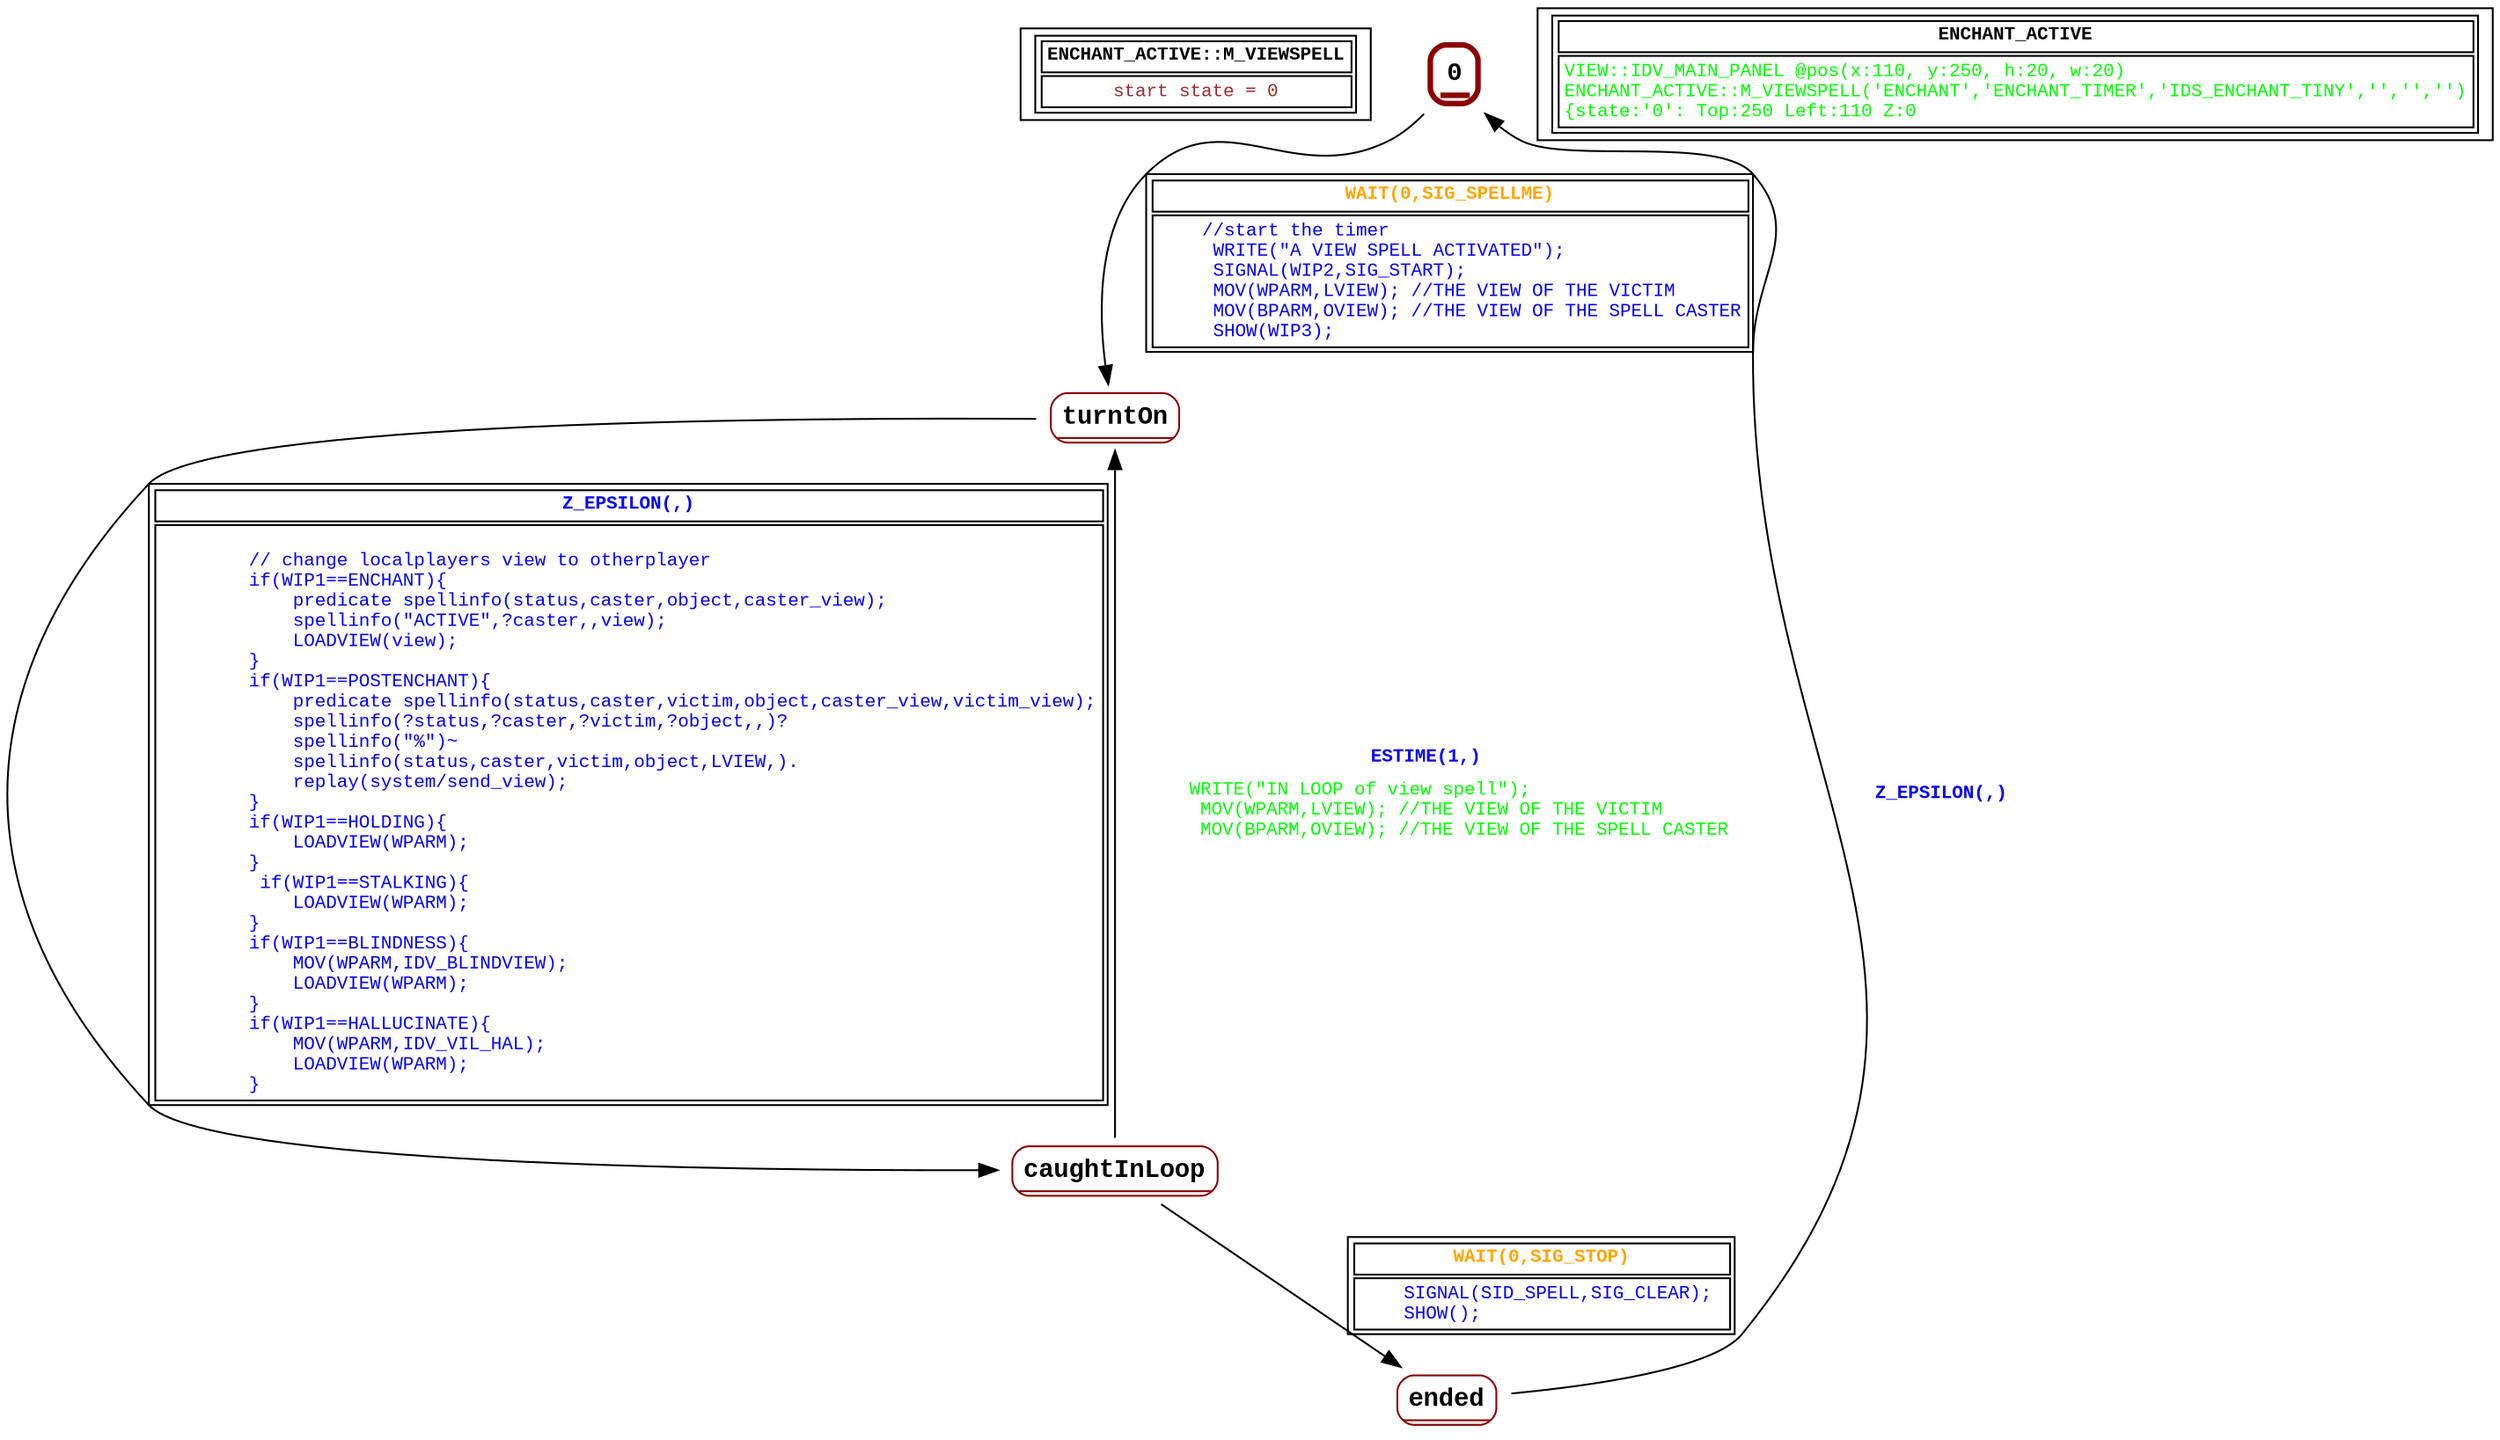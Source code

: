 digraph Automaton {
 fontname="Courier New"
	node [shape=oval, fontname="Courier New"];
	filename[shape = record, fontsize=10, label=< <table border="1"><tr><td><b>ENCHANT_ACTIVE::M_VIEWSPELL<br align="left"/></b></td></tr>
<tr><td><font point-size="10" color ="brown">start state = 0<br align="left"/></font></td></tr></table>>
];
	0[shape = none, fontsize=14, label=< <table border="3" color="darkred" style="rounded"><tr><td sides="b"><b>0<br align="left"/></b></td></tr>
</table>>];
"0" -> "turntOn" [fontcolor=orange,fontsize=10,fontname="Courier New", label=< <table border="1"><tr><td><b>WAIT(0,SIG_SPELLME)<br align="left"/></b></td></tr>
<tr><td><font point-size="10" color ="blue">    //start the timer<br align="left"/>     WRITE(&quot;A VIEW SPELL ACTIVATED&quot;);<br align="left"/>     SIGNAL(WIP2,SIG_START);<br align="left"/>     MOV(WPARM,LVIEW); //THE VIEW OF THE VICTIM<br align="left"/>     MOV(BPARM,OVIEW); //THE VIEW OF THE SPELL CASTER<br align="left"/>     SHOW(WIP3);<br align="left"/></font></td></tr></table>>
];
	caughtInLoop[shape = none, fontsize=14, label=< <table border="1" color="darkred" style="rounded"><tr><td sides="b"><b>caughtInLoop<br align="left"/></b></td></tr>
</table>>];
"caughtInLoop" -> "turntOn" [fontcolor=blue,fontsize=10,fontname="Courier New", label=< <table border="0"><tr><td><b>ESTIME(1,)<br align="left"/></b></td></tr>
<tr><td><font point-size="10" color ="green">      WRITE(&quot;IN LOOP of view spell&quot;);<br align="left"/>       MOV(WPARM,LVIEW); //THE VIEW OF THE VICTIM<br align="left"/>       MOV(BPARM,OVIEW); //THE VIEW OF THE SPELL CASTER<br align="left"/></font></td></tr></table>>
];
"caughtInLoop" -> "ended" [fontcolor=orange,fontsize=10,fontname="Courier New", label=< <table border="1"><tr><td><b>WAIT(0,SIG_STOP)<br align="left"/></b></td></tr>
<tr><td><font point-size="10" color ="blue">    SIGNAL(SID_SPELL,SIG_CLEAR); <br align="left"/>    SHOW();<br align="left"/></font></td></tr></table>>
];
	ended[shape = none, fontsize=14, label=< <table border="1" color="darkred" style="rounded"><tr><td sides="b"><b>ended<br align="left"/></b></td></tr>
</table>>];
"ended" -> "0" [fontcolor=blue,fontsize=10,fontname="Courier New", label=< <table border="0"><tr><td><b>Z_EPSILON(,)<br align="left"/></b></td></tr>
</table>>
];
	turntOn[shape = none, fontsize=14, label=< <table border="1" color="darkred" style="rounded"><tr><td sides="b"><b>turntOn<br align="left"/></b></td></tr>
</table>>];
"turntOn" -> "caughtInLoop" [fontcolor=blue,fontsize=10,fontname="Courier New", label=< <table border="1"><tr><td><b>Z_EPSILON(,)<br align="left"/></b></td></tr>
<tr><td><font point-size="10" color ="blue">      <br align="left"/>        // change localplayers view to otherplayer<br align="left"/>        if(WIP1==ENCHANT)&#123;<br align="left"/>            predicate spellinfo(status,caster,object,caster_view);<br align="left"/>            spellinfo(&quot;ACTIVE&quot;,?caster,,view); <br align="left"/>            LOADVIEW(view);<br align="left"/>        &#125;<br align="left"/>        if(WIP1==POSTENCHANT)&#123;<br align="left"/>            predicate spellinfo(status,caster,victim,object,caster_view,victim_view);<br align="left"/>            spellinfo(?status,?caster,?victim,?object,,)?<br align="left"/>            spellinfo(&quot;%&quot;)~<br align="left"/>            spellinfo(status,caster,victim,object,LVIEW,).<br align="left"/>            replay(system/send_view);<br align="left"/>        &#125;<br align="left"/>        if(WIP1==HOLDING)&#123; <br align="left"/>            LOADVIEW(WPARM);<br align="left"/>        &#125;<br align="left"/>         if(WIP1==STALKING)&#123;<br align="left"/>            LOADVIEW(WPARM);<br align="left"/>        &#125;<br align="left"/>        if(WIP1==BLINDNESS)&#123;<br align="left"/>            MOV(WPARM,IDV_BLINDVIEW);<br align="left"/>            LOADVIEW(WPARM);<br align="left"/>        &#125;<br align="left"/>        if(WIP1==HALLUCINATE)&#123; <br align="left"/>            MOV(WPARM,IDV_VIL_HAL);<br align="left"/>            LOADVIEW(WPARM);<br align="left"/>        &#125;<br align="left"/></font></td></tr></table>>
];
	status[shape = record, fontsize=10, label=< <table border="1"><tr><td><b>ENCHANT_ACTIVE<br align="left"/></b></td></tr>
<tr><td><font point-size="10" color ="green">VIEW::IDV_MAIN_PANEL @pos(x:110, y:250, h:20, w:20)<br align="left"/>ENCHANT_ACTIVE::M_VIEWSPELL(&apos;ENCHANT&apos;,&apos;ENCHANT_TIMER&apos;,&apos;IDS_ENCHANT_TINY&apos;,&apos;&apos;,&apos;&apos;,&apos;&apos;)<br align="left"/>			&#123;state:&apos;0&apos;: Top:250 Left:110 Z:0<br align="left"/></font></td></tr></table>>
];
}
